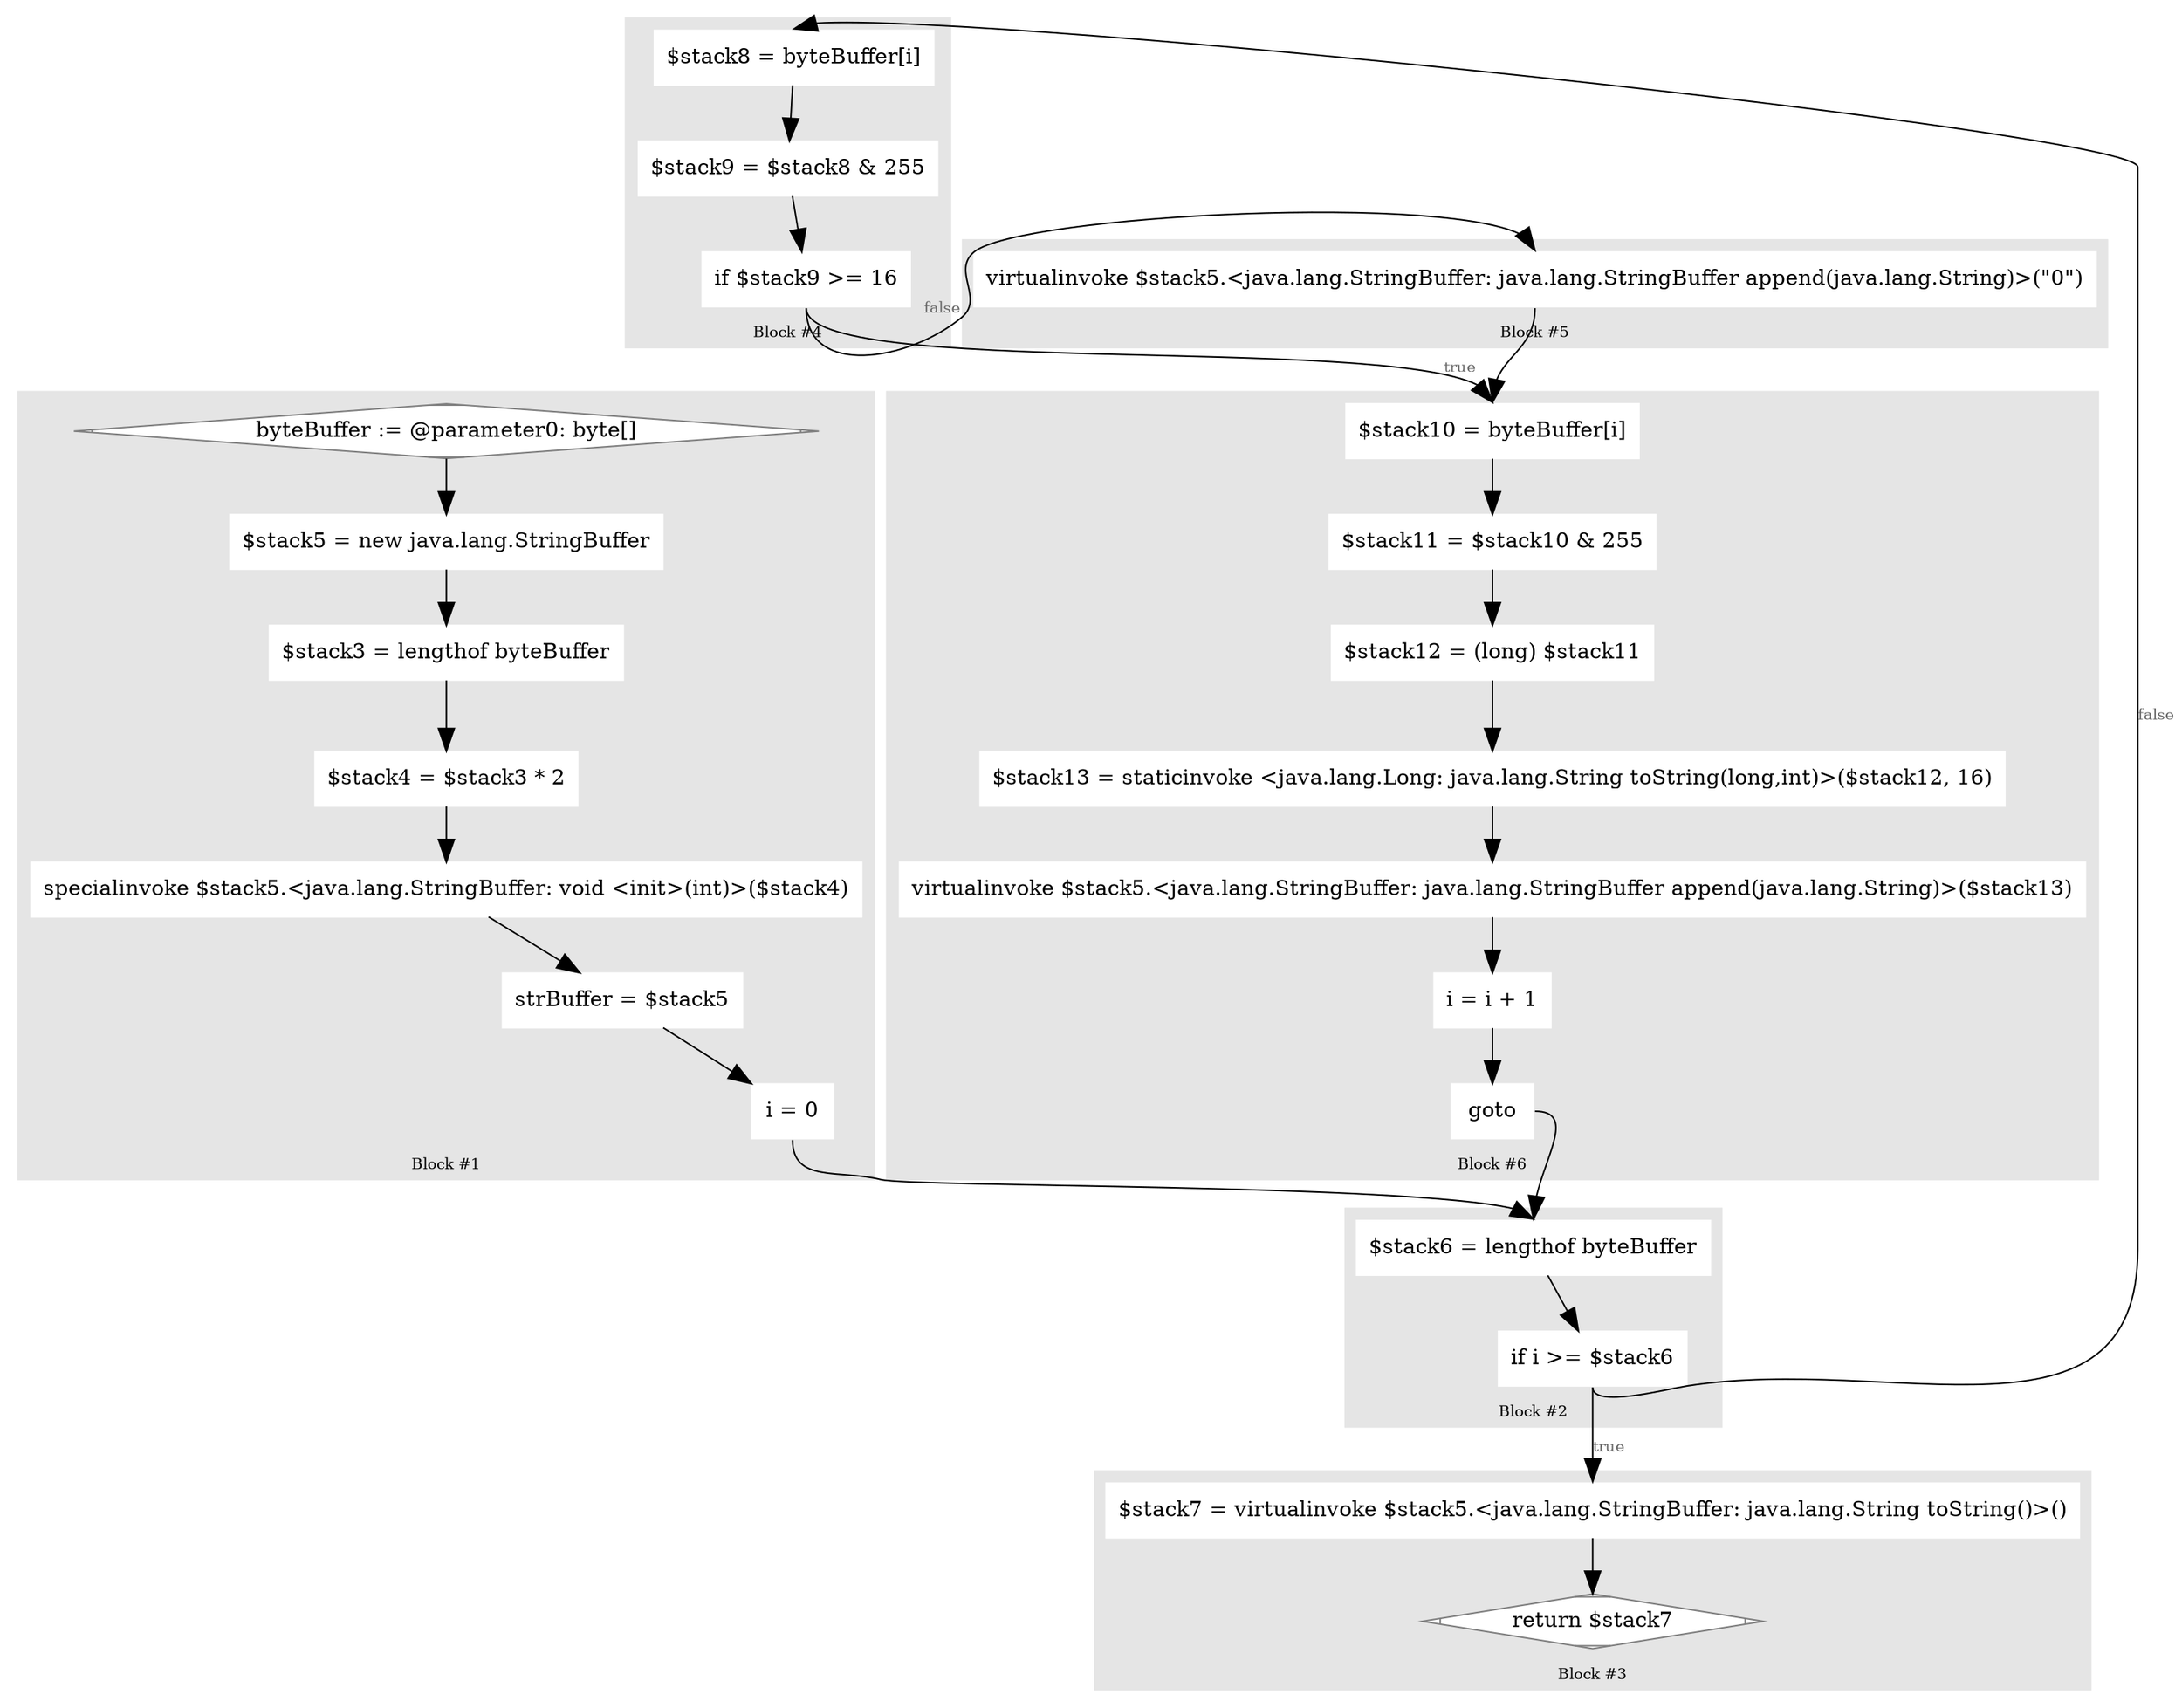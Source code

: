 digraph G {
	compound=true
	labelloc=b
	style=filled
	color=gray90
	node [shape=box,style=filled,color=white]
	edge [fontsize=10,arrowsize=1.5,fontcolor=grey40]
	fontsize=10

//  lines [107: 110] 
	subgraph cluster_1204481453 { 
		label = "Block #1"
		993370665[label="byteBuffer := @parameter0: byte[]",shape=Mdiamond,color=grey50,fillcolor=white]
		131872530[label="$stack5 = new java.lang.StringBuffer"]
		257459516[label="$stack3 = lengthof byteBuffer"]
		1236444285[label="$stack4 = $stack3 * 2"]
		800088638[label="specialinvoke $stack5.&lt;java.lang.StringBuffer: void &lt;init&gt;(int)&gt;($stack4)"]
		504807594[label="strBuffer = $stack5"]
		106999035[label="i = 0"]

		993370665 -> 131872530 -> 257459516 -> 1236444285 -> 800088638 -> 504807594 -> 106999035
	}
	106999035:s -> 823914581:n

//  lines [110: 110] 
	subgraph cluster_530486389 { 
		label = "Block #2"
		823914581[label="$stack6 = lengthof byteBuffer"]
		1834361038[label="if i &gt;= $stack6"]

		823914581 -> 1834361038
	}
	1834361038:s -> 304354378:n[label="false"]
	1834361038:s -> 1096485705:n[label="true"]

//  lines [120: 120] 
	subgraph cluster_1651162064 { 
		label = "Block #3"
		1096485705[label="$stack7 = virtualinvoke $stack5.&lt;java.lang.StringBuffer: java.lang.String toString()&gt;()"]
		1541525668[label="return $stack7",shape=Mdiamond,color=grey50,fillcolor=white]

		1096485705 -> 1541525668
	}

//  lines [112: 112] 
	subgraph cluster_1383519982 { 
		label = "Block #4"
		304354378[label="$stack8 = byteBuffer[i]"]
		1848289347[label="$stack9 = $stack8 &amp; 255"]
		1777238524[label="if $stack9 &gt;= 16"]

		304354378 -> 1848289347 -> 1777238524
	}
	1777238524:s -> 98826337:n[label="false"]
	1777238524:s -> 1880078449:n[label="true"]

//  lines [114: 114] 
	subgraph cluster_462526099 { 
		label = "Block #5"
		98826337[label="virtualinvoke $stack5.&lt;java.lang.StringBuffer: java.lang.StringBuffer append(java.lang.String)&gt;(&quot;0&quot;)"]
	}
	98826337:s -> 1880078449:n

//  lines [117: 110] 
	subgraph cluster_1304589447 { 
		label = "Block #6"
		1880078449[label="$stack10 = byteBuffer[i]"]
		1237912220[label="$stack11 = $stack10 &amp; 255"]
		530539368[label="$stack12 = (long) $stack11"]
		479920916[label="$stack13 = staticinvoke &lt;java.lang.Long: java.lang.String toString(long,int)&gt;($stack12, 16)"]
		90567568[label="virtualinvoke $stack5.&lt;java.lang.StringBuffer: java.lang.StringBuffer append(java.lang.String)&gt;($stack13)"]
		502848122[label="i = i + 1"]
		159290353[label="goto"]

		1880078449 -> 1237912220 -> 530539368 -> 479920916 -> 90567568 -> 502848122 -> 159290353
	}
	159290353:e -> 823914581:n

}